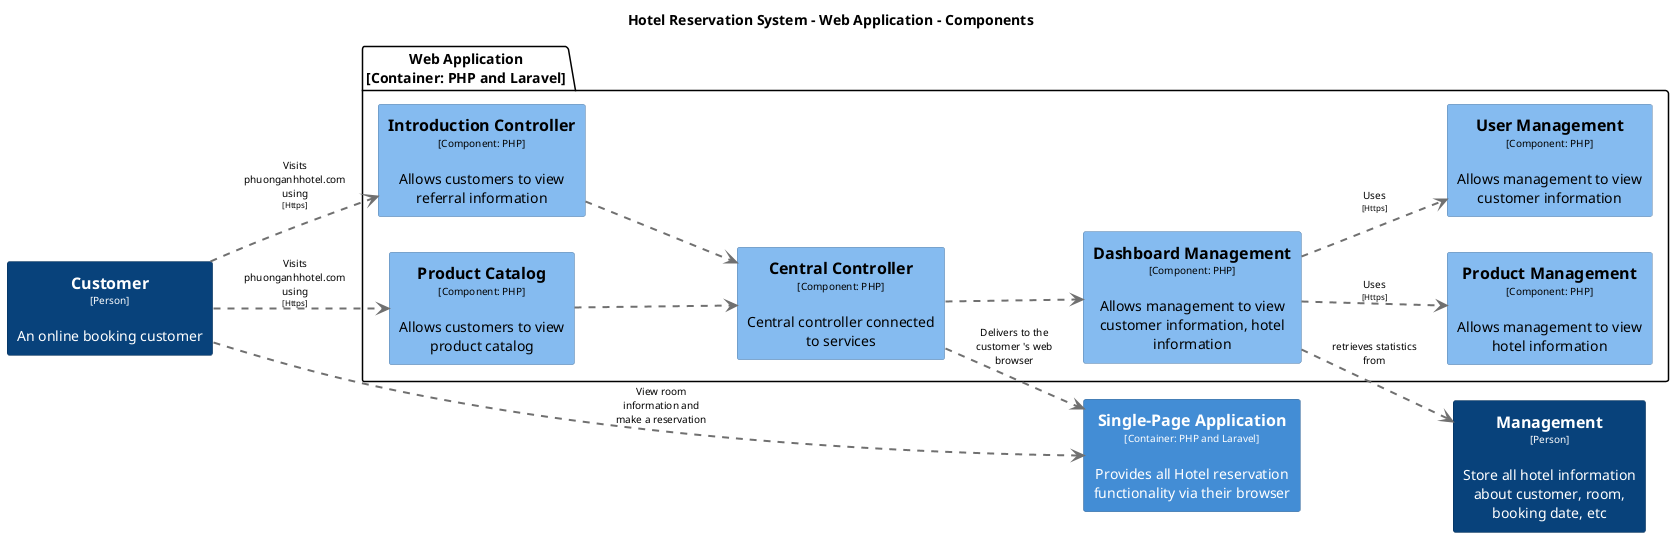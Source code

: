 @startuml(id=Components)
title Hotel Reservation System - Web Application - Components

skinparam {
  shadowing false
  arrowFontSize 10
  defaultTextAlignment center
  wrapWidth 200
  maxMessageSize 100
}
hide stereotype
left to right direction
skinparam rectangle<<1>> {
  BackgroundColor #08427b
  FontColor #ffffff
  BorderColor #052e56
}
skinparam rectangle<<4>> {
  BackgroundColor #85bbf0
  FontColor #000000
  BorderColor #5d82a8
}
skinparam rectangle<<5>> {
  BackgroundColor #85bbf0
  FontColor #000000
  BorderColor #5d82a8
}
skinparam rectangle<<6>> {
  BackgroundColor #85bbf0
  FontColor #000000
  BorderColor #5d82a8
}
skinparam rectangle<<7>> {
  BackgroundColor #85bbf0
  FontColor #000000
  BorderColor #5d82a8
}
skinparam rectangle<<8>> {
  BackgroundColor #85bbf0
  FontColor #000000
  BorderColor #5d82a8
}
skinparam rectangle<<9>> {
  BackgroundColor #85bbf0
  FontColor #000000
  BorderColor #5d82a8
}
skinparam rectangle<<31>> {
  BackgroundColor #08427b
  FontColor #ffffff
  BorderColor #052e56
}
skinparam rectangle<<10>> {
  BackgroundColor #438dd5
  FontColor #ffffff
  BorderColor #2e6295
}
rectangle "==Customer\n<size:10>[Person]</size>\n\nAn online booking customer" <<1>> as 1
rectangle "==Management\n<size:10>[Person]</size>\n\nStore all hotel information about customer, room, booking date, etc" <<31>> as 31
rectangle "==Single-Page Application\n<size:10>[Container: PHP and Laravel]</size>\n\nProvides all Hotel reservation functionality via their browser" <<10>> as 10
package "Web Application\n[Container: PHP and Laravel]" {
  rectangle "==Central Controller\n<size:10>[Component: PHP]</size>\n\nCentral controller connected to services" <<9>> as 9
  rectangle "==Dashboard Management\n<size:10>[Component: PHP]</size>\n\nAllows management to view customer information, hotel information" <<4>> as 4
  rectangle "==Introduction Controller\n<size:10>[Component: PHP]</size>\n\nAllows customers to view referral information" <<6>> as 6
  rectangle "==Product Catalog\n<size:10>[Component: PHP]</size>\n\nAllows customers to view product catalog" <<5>> as 5
  rectangle "==Product Management\n<size:10>[Component: PHP]</size>\n\nAllows management to view hotel information" <<8>> as 8
  rectangle "==User Management\n<size:10>[Component: PHP]</size>\n\nAllows management to view customer information" <<7>> as 7
}
9 .[#707070,thickness=2].> 4 : ""
9 .[#707070,thickness=2].> 10 : "Delivers to the customer 's web browser"
1 .[#707070,thickness=2].> 6 : "Visits phuonganhhotel.com using\n<size:8>[Https]</size>"
1 .[#707070,thickness=2].> 5 : "Visits phuonganhhotel.com using\n<size:8>[Https]</size>"
1 .[#707070,thickness=2].> 10 : "View room information and make a reservation"
4 .[#707070,thickness=2].> 31 : "retrieves statistics from"
4 .[#707070,thickness=2].> 8 : "Uses\n<size:8>[Https]</size>"
4 .[#707070,thickness=2].> 7 : "Uses\n<size:8>[Https]</size>"
6 .[#707070,thickness=2].> 9 : ""
5 .[#707070,thickness=2].> 9 : ""
@enduml